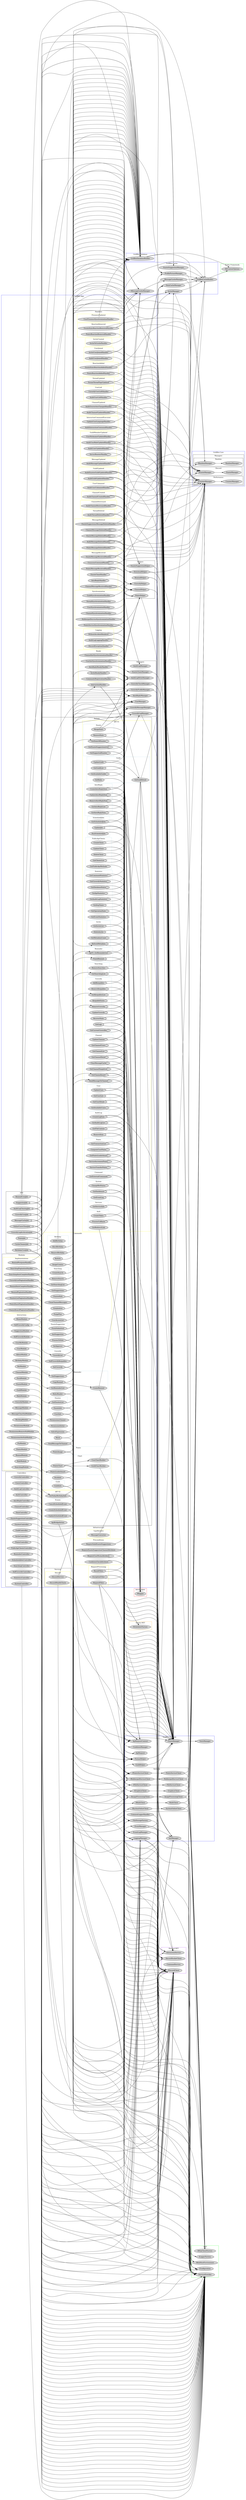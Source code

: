digraph GrillBot {
    rankdir=LR
    
    subgraph cluster_0 {
		node [style=filled];
		label = "GrillBot.Common";
		color=blue
		
		InitManager
		EventLogManager
		EventManager
		LoggingManager
		CommonLoggerHandler
		ITextsManager -> TextsManager
		FormatHelper
		GuildHelper
		FileStorageFactory
		ApiRequestContext
		ApiRequest
		CooldownManager
		
		subgraph cluster_0_1 {
            node [style=filled];
            label="Services";
            color=black;
            
            IGraphicsClient -> GraphicsClient
            IKachnaOnlineClient -> KachnaOnlineClient
            IMathClient -> MathClient
            IRubbergodServiceClient -> RubbergodServiceClient
            IFileServiceClient -> FileServiceClient
            IPointsServiceClient -> PointsServiceClient
            IImageProcessingClient -> ImageProcessingClient
		}
	}
	
	 subgraph cluster_1 {
		node [style=filled];
		label = "GrillBot.Database";
		color=blue
		
        GrillBotDatabaseBuilder
	}
	
	subgraph cluster_2 {
		node [style=filled];
		label = "GrillBot.Cache";
		color=blue
		
        GrillBotCacheBuilder
        
        IMessageCacheManager -> MessageCacheManager
        InviteManager
        ProfilePictureManager
        DataCacheManager
        EmoteSuggestionManager
	}
	
	subgraph cluster_3 {
		node [style=filled];
		label = "GrillBot.App";
		color=blue
		
        subgraph cluster_3_1 {
            node [style=filled];
            label="Actions";
            color=black;
            
            ApiBridgeAction
            
            subgraph cluster_3_1_1 {
                node[style=filled];
                label="API V1";
                color=yellow;
                
                subgraph cluster_3_1_1_1 {
                    node[style=filled];
                    label="AuditLog";
                    color=lightblue;
                    
                    CreateLogItem
                    GetAuditLogList
                    GetFileContent
                    RemoveItem
                }
                
                subgraph cluster_3_1_1_2 {
                    node[style=filled];
                    label="Auth";
                    color=lightblue;
                    
                    CreateToken
                    GetRedirectLink
                    ProcessCallback
                }
                
                subgraph cluster_3_1_1_3 {
                    node[style=filled];
                    label="AutoReply";
                    color=lightblue;
                    
                    CreateAutoReplyItem
                    GetAutoReplyItem
                    GetAutoReplyList
                    RemoveAutoReplyItem
                    UpdateAutoReplyItem
                }
                
                subgraph cluster_3_1_1_4 {
                    node[style=filled];
                    label="Channel";
                    color=lightblue;
                    
                    ClearMessageCache
                    GetChannelDetail
                    GetChannelList
                    GetChannelSimpleList
                    GetChannelUsers
                    GetChannelboard
                    ApiV1_SendMessageToChannel[label="SendMessageToChannel"]
                    UpdateChannel
                }
                
                subgraph cluster_3_1_1_5 {
                    node[style=filled];
                    label="Command";
                    color=lightblue;
                    
                    GetExternalCommands
                }
                
                subgraph cluster_3_1_1_6 {
                    node[style=filled];
                    label="Emote";
                    color=lightblue;
                    
                    GetEmoteSuggestionsList
                    GetStatsOfEmotes
                    GetSupportedEmotes
                    MergeStats
                    RemoveStats
                }
                
                subgraph cluster_3_1_1_7 {
                    node[style=filled];
                    label="Guild";
                    color=lightblue;
                    
                    GetAvailableGuilds
                    GetGuildDetail
                    GetGuildList
                    GetRoles
                    UpdateGuild
                }
                
                subgraph cluster_3_1_1_8 {
                    node[style=filled];
                    label="Invite";
                    color=lightblue;
                    
                    DeleteInvite
                    GetInviteList
                    GetMetadataCount
                    RefreshMetadata
                }
                
                subgraph cluster_3_1_1_9 {
                    node[style=filled];
                    label="Points";
                    color=lightblue;
                    
                    ComputeUserPoints
                    GetPointsLeaderboard
                    GetTransactionList
                    ServiceIncrementPoints
                    ServiceTransferPoints
                }
                
                subgraph cluster_3_1_1_10 {
                    node[style=filled];
                    label="PublicApiClients";
                    color=lightblue;
                    
                    CreateClient
                    DeleteClient
                    GetClientsList
                    GetPublicApiMethods
                    UpdateClient
                }
                
                subgraph cluster_3_1_1_11 {
                    node[style=filled];
                    label="Reminder";
                    color=lightblue;
                    
                    FinishRemind
                    ApiV1_GetReminderList
                }
                
                subgraph cluster_3_1_1_12 {
                    node[style=filled];
                    label="ScheduledJobs";
                    color=lightblue;
                    
                    GetScheduledJobs
                    RunScheduledJob
                    UpdateJob
                }
                
                subgraph cluster_3_1_1_13 {
                    node[style=filled];
                    label="Searching";
                    color=lightblue;
                    
                    ApiV1_GetSearchingList[label="GetSearchingList"]
                    RemoveSearches
                }
                
                subgraph cluster_3_1_1_14 {
                    node[style=filled];
                    label="Services";
                    color=lightblue;
                    
                    GetServiceInfo
                }
                
                subgraph cluster_3_1_1_15 {
                    node[style=filled];
                    label="Statistics";
                    color=lightblue;
                    
                    GetApiStatistics
                    GetAuditLogStatistics
                    GetAvgTimes
                    GetCommandStatistics
                    GetDatabaseStatus
                    GetEventStatistics
                    GetOperationStats
                    GetUnverifyStatistics
                }
                
                subgraph cluster_3_1_1_16 {
                    node[style=filled];
                    label="System";
                    color=lightblue;
                    
                    ChangeBotStatus
                    GetDashboard
                    GetEventLog
                }
                
                subgraph cluster_3_1_1_17 {
                    node[style=filled];
                    label="Unverify";
                    color=lightblue;
                    
                    AddKeepables
                    GetCurrentUnverifies
                    GetKeepablesList
                    GetLogs
                    KeepableExists
                    RecoverState
                    RemoveKeepables
                    RemoveUnverify
                    UpdateUnverify
                }
                
                subgraph cluster_3_1_1_18 {
                    node[style=filled];
                    label="User";
                    color=lightblue;
                    
                    GetAvailableUsers
                    GetUserDetail
                    GetUserList
                    UpdateUser
                }
            }
            
            subgraph cluster_3_1_2 {
                node[style=filled];
                label="API V2";
                color=yellow;
                
                GetTodayBirthdayInfo
                
                subgraph cluster_3_1_2_1 {
                    node[style=filled];
                    label="Events";
                    color=lightblue;
                    
                    CancelScheduledEvent
                    CreateScheduledEvent
                    UpdateScheduledEvent
                }
            }
            
            subgraph cluster_3_1_3 {
                node[style=filled];
                label="Commands";
                color=yellow;
                
                BotInfo
                ChannelInfo
                CleanChannelMessages
                DuckInfo
                Emojization
                GetChannelboard
                ImageCreator
                Mock
                PermissionsCleaner
                PermissionSetter
                PurgePins
                RolesReader
                Commands_SendMessageToChannel[label="SendMessageToChannel"]
                SolveExpression
                UserAccessList
                UserInfo
                
                subgraph cluster_3_1_3_1 {
                    node[style=filled];
                    label="Birthday";
                    color=lightblue;
                    
                    AddBirthday
                    HaveBirthday
                    RemoveBirthday
                }
                
                subgraph cluster_3_1_3_2 {
                    node[style=filled];
                    label="Emotes";
                    color=lightblue;
                    
                    EmoteInfo
                    GetEmotesList
                }
                
                subgraph cluster_3_1_3_3 {
                    node[style=filled];
                    label="EmoteSuggestion";
                    color=lightblue;
                    
                    FormSubmitted
                    InitSuggestion
                    ProcessToVote
                    SetApprove
                }
                
                subgraph cluster_3_1_3_4 {
                    node[style=filled];
                    label="Guild";
                    color=lightblue;
                    
                    GuildInfo
                }
                
                subgraph cluster_3_1_3_5 {
                    node[style=filled];
                    label="Points";
                    color=lightblue;
                    
                    PointsLeaderboard
                    PointsImage
                    
                    subgraph cluster_3_1_3_5_1 {
                        node[style=filled];
                        label="Chart";
                        color=lightblue;
                        
                        PointsChart
                        GuildChartBuilder
                        UserChartBuilder
                    }
                }
                
                subgraph cluster_3_1_3_6 {
                    node[style=filled];
                    label="Reminder";
                    color=lightblue;
                    
                    CopyRemind
                    CreateRemind
                    GetReminderList
                    Reminder_GetSuggestions[label="GetSuggestions"]
                }
                
                subgraph cluster_3_1_3_7 {
                    node[style=filled];
                    label="Searching";
                    color=lightblue;
                    
                    CreateSearch
                    GetSearchingList
                    Searching_GetSuggestions[label="GetSuggestions"]
                    RemoveSearch
                }
                
                subgraph cluster_3_1_3_8 {
                    node[style=filled];
                    label="Unverify";
                    color=lightblue;
                    
                    SelfUnverifyKeepables
                    UnverifyList
                    SetUnverify
                }
            }
        }
        
        subgraph cluster_3_2 {
            node [style=filled];
            label="Controllers";
            color=black;
            
            AuditLogController
            AuthController
            AutoReplyController
            ChannelController
            DataController
            EmoteSuggestionController
            EmotesController
            GuildController
            InviteController
            PointsController
            PublicApiClientsController
            ReminderController
            ScheduledJobsController
            SearchingController
            SelfUnverifyController
            StatisticsController
            SystemController
            UnverifyController
            UsersController
        }
        
        subgraph cluster_3_3 {
            node [style=filled];
            label="Handlers";
            color=black;
            
            InteractionHandler
            
            subgraph cluster_3_3_1 {
                node[style=filled];
                label="ChannelCreated";
                color=yellow;
                
                AuditChannelCreatedHandler
            }
            
            subgraph cluster_3_3_2 {
                node[style=filled];
                label="ChannelDestroyed";
                color=yellow;
                
                AuditChannelDestroyedHandler
            }
            
            subgraph cluster_3_3_3 {
                node[style=filled];
                label="ChannelUpdated";
                color=yellow;
                
                AuditChannelUpdatedHandler
                AuditOverwritesChangedHandler
            }
            
            subgraph cluster_3_3_4 {
                node[style=filled];
                label="GuildMemberUpdated";
                color=yellow;
                
                AuditUserRoleUpdatedHandler
                AuditUserUpdatedHandler
                ServerBoosterHandler
                UserNicknameUpdatedHandler
            }
            
            subgraph cluster_3_3_5 {
                node[style=filled];
                label="GuildUpdated";
                color=yellow;
                
                AuditEmotesGuildUpdatedHandler
                AuditGuildUpdatedHandler
            }
            
            subgraph cluster_3_3_6 {
                node[style=filled];
                label="InteractionCommandExecuted";
                color=yellow;
                
                AuditInteractionCommandHandler
                UpdateUserLanguageHandler
            }
            
            subgraph cluster_3_3_7 {
                node[style=filled];
                label="Logging";
                color=yellow;
                
                AuditLogLoggingHandler
                DiscordExceptionHandler
                WithoutAccidentRenderer
            }
            
            subgraph cluster_3_3_8 {
                node[style=filled];
                label="InviteCreated";
                color=yellow;
                
                InviteToCacheHandler
            }
            
            subgraph cluster_3_3_9 {
                node[style=filled];
                label="MessageDeleted";
                color=yellow;
                
                AuditMessageDeletedHandler
                ChannelMessageDeletedHandler
                EmoteMessageDeletedHandler
                EmoteSuggestionsMessageDeletedHandler
                PointsMessageDeletedHandler
            }
            
            subgraph cluster_3_3_10 {
                node[style=filled];
                label="MessageReceived";
                color=yellow;
                
                AutoReplyHandler
                ChannelMessageReceivedHandler
                EmoteChainHandler
                EmoteMessageReceivedHandler
                PointsMessageReceivedHandler
                UnsucessCommandHandler
            }
            
            subgraph cluster_3_3_11 {
                node[style=filled];
                label="MessageUpdated";
                color=yellow;
                
                AuditMessageUpdatedHandler
            }
            
            subgraph cluster_3_3_12 {
                node[style=filled];
                label="PresenceUpdated";
                color=yellow;
                
                UserPresenceSynchronizationHandler
            }
            
            subgraph cluster_3_3_13 {
                node[style=filled];
                label="ReactionAdded";
                color=yellow;
                
                EmoteStatsReactionAddedHandler
                PointsReactionAddedHandler
            }
            
            subgraph cluster_3_3_14 {
                node[style=filled];
                label="ReactionRemoved";
                color=yellow;
                
                EmoteStatsReactionRemovedHandler
                PointsReactionRemovedHandler
            }
            
            subgraph cluster_3_3_15 {
                node[style=filled];
                label="Ready";
                color=yellow;
                
                AutoReplyReadyHandler
                ChannelInitSynchronizationHandler
                CommandsRegistrationHandler
                InviteReadyHandler
                UserInitSynchronizationHandler
            }
            
            subgraph cluster_3_3_16 {
                node[style=filled];
                label="Synchronization";
                color=yellow;
                
                ChannelSynchronizationHandler
                GuildSynchronizationHandler
                PointsServiceSynchronizationHandler
                RubbergodServiceSynchronizationHandler
                ThreadSynchronizationHandler
                UserSynchronizationHandler
            }
            
            subgraph cluster_3_3_17 {
                node[style=filled];
                label="ThreadDeleted";
                color=yellow;
                
                AuditThreadDeletedHandler
            }
            
            subgraph cluster_3_3_18 {
                node[style=filled];
                label="ThreadUpdated";
                color=yellow;
                
                ForumThreadTagsUpdated
            }
            
            subgraph cluster_3_3_19 {
                node[style=filled];
                label="UserJoined";
                color=yellow;
                
                AuditUserJoinedHandler
                InviteUserJoinedHandler
            }
            
            subgraph cluster_3_3_20 {
                node[style=filled];
                label="UserLeft";
                color=yellow;
                
                AuditUserLeftHandler
                UnverifyUserLeftHandler
            }
            
            subgraph cluster_3_3_21 {
                node[style=filled];
                label="UserUnbanned";
                color=yellow;
                
                AuditUserUnbannedHandler
            }
        }
        
        subgraph cluster_3_4 {
            node [style=filled];
            label="Helpers";
            color=black;
            
            DownloadHelper
            EmoteSuggestionHelper
            PointsHelper
            ChannelHelper
            RemindHelper
            UnverifyHelper
        }
        
        subgraph cluster_3_5 {
            node [style=filled];
            label="Infrastructure";
            color=black;
            
            subgraph cluster_3_5_1 {
                node[style=filled];
                label="Preconditions";
                color=yellow;
                
                CooldownCheckAttribute
                RequireEmoteSuggestionChannelAttribute
                RequireValidEmoteSuggestions
                RequireUserPermsAttribute
            }
            
            subgraph cluster_3_5_2 {
                node[style=filled];
                label="TypeReaders";
                color=yellow;
                
                MessageConverter -> { IMessageCacheManager }
            }
            
            subgraph cluster_3_5_3 {
                node[style=filled];
                label="RequestProcessing";
                color=yellow;
                
                ExceptionFilter
                RequestFilter
                ResultFilter
            }
        }
        
        subgraph cluster_3_6 {
            node [style=filled];
            label="Jobs";
            color=black;
            
            AuditLogClearingJob
            BirthdayCronJob
            MessageCacheJob
            OnlineUsersCleanJob
            PointsJob
            RemindCronJob
            UnverifyCronJob
            SuggestionJob
            CacheCleanerJob
            UnverifyLogArchivationJob
        }
        
        subgraph cluster_3_7 {
            node [style=filled];
            label="Managers";
            color=black;
            
            AuditLogManager
            AuditLogWriteManager
            AutoReplyManager
            EmoteChainManager
            UserManager
            UnverifyLogManager
            UnverifyProfileManager
            UnverifyMessageManager
            UnverifyCheckManager
        }
        
        subgraph cluster_3_8 {
            node [style=filled];
            label="Modules";
            color=black;
            
            subgraph cluster_3_8_1 {
                node[style=filled];
                label="Implementations";
                color=yellow;

                PointsBoardPaginationHandler
                RemindAutoCompleteHandler
                RemindPostponeHandler
                RemindPaginationHandler
                SearchingAutoCompleteHandler
                SearchingPaginationHandler
                UnverifyListPaginationHandler
                ChannelboardPaginationHandler
                EmotesListPaginationHandler
            }
            
            subgraph cluster_3_8_2 {
                node[style=filled];
                label="Interactions";
                color=yellow;
                
                SelfUnverifyModule
                UserMeModule
                UserModule
                AdminModule
                BirthdayModule
                BotModule
                SelfUnverifyConfig
                ChannelModule
                DuckModule
                EmoteModule
                GuildModule
                MathModule
                MemeModule
                MessageModule
                MessageClearSubModule
                MockingModule
                PermissionsModule
                PermissionsRemoveSubModule
                PermissionsSetSubModule
                PinModule
                PointsModule
                RemindModule
                RoleModule
                SearchingModule
                SuggestionModule
                UnverifyModule
            }
        }
        
        subgraph cluster_3_9 {
            node [style=filled];
            label="Services";
            color=black;
            
            subgraph cluster_3_9_1 {
                node[style=filled];
                label="Discord";
                color=yellow;
                
                DiscordHealthCheck
                DiscordService
            }
        }
	}
	
	subgraph cluster_4 {
	    node [style=filled];
	    label = "GrillBot.Core";
	    color=blue
	    
	    subgraph cluster_4_1 {
	        node [style=filled];
            label="Managers";
            color=black;
            
            subgraph cluster_4_1_1 {
	            node [style=filled];
                label="Discord";
                color=black;
                
                IEmoteManager -> EmoteManager
	        }
            
            subgraph cluster_4_1_2 {
	            node [style=filled];
                label="Performance";
                color=black;
                
                ICounterManager -> CounterManager
	        }
	        
	        subgraph cluster_4_1_3 {
	            node [style=filled];
                label="Random";
                color=black;
                
                IRandomManager -> RandomManager
	        }
	    }
	}
	
	subgraph cluster_100 {
	    node[style=filled];
	    label = ".NET"
	    color=green
	    
	    ILoggerFactory
	    IServiceProvider
	    IConfiguration
	    IHttpClientFactory
	    IWebHostEnvironment
	}
	
	subgraph cluster_101 {
	    node[style=filled];
	    label = "Discord.NET"
	    color=purple
	    
	    DiscordSocketClient
	    InteractionService
	    CommandService
	    IDiscordClient
	}
	
	subgraph cluster_102 {
	    node[style=filled];
	    label = "Entity Framework"
	    color=green
	    
	    DbContextOptions
	}
	
	subgraph cluster_103 {
	    node[style=filled];
	    label = "AutoMapper"
	    color=red
	    
	    IMapper
	}
	
	subgraph cluster_104 {
	    node[style=filled];
	    label = "Quartz.NET"
	    color=orange
	    
	    ISchedulerFactory
	}
	
	InitManager -> { ILoggerFactory }
	EventLogManager -> { DiscordSocketClient InteractionService }
	LoggingManager -> { DiscordSocketClient InteractionService IServiceProvider }
	CommonLoggerHandler -> { ILoggerFactory }
	FormatHelper -> { ITextsManager }
	GuildHelper -> { ITextsManager }
	FileStorageFactory -> { IConfiguration }
	GrillBotDatabaseBuilder -> { DbContextOptions ICounterManager }
	GrillBotCacheBuilder -> { IServiceProvider DbContextOptions ICounterManager }
	CreateLogItem -> { ApiRequestContext AuditLogWriteManager ITextsManager }
	GetAuditLogList -> { ApiRequestContext GrillBotDatabaseBuilder IMapper ITextsManager FileStorageFactory IFileServiceClient }
	GetFileContent -> { ApiRequestContext GrillBotDatabaseBuilder FileStorageFactory ITextsManager }
	RemoveItem -> { ApiRequestContext GrillBotDatabaseBuilder ITextsManager FileStorageFactory IFileServiceClient }
	CreateToken -> { ApiRequestContext IHttpClientFactory IDiscordClient ITextsManager GrillBotDatabaseBuilder IConfiguration }
	GetRedirectLink -> { ApiRequestContext IConfiguration }
	ProcessCallback -> { ApiRequestContext IConfiguration IHttpClientFactory }
	CreateAutoReplyItem -> { ApiRequestContext AutoReplyManager GrillBotDatabaseBuilder IMapper }
	GetAutoReplyItem -> { ApiRequestContext GrillBotDatabaseBuilder IMapper ITextsManager }
	GetAutoReplyList -> { ApiRequestContext GrillBotDatabaseBuilder IMapper }
	RemoveAutoReplyItem -> { ApiRequestContext GrillBotDatabaseBuilder ITextsManager AutoReplyManager }
	UpdateAutoReplyItem -> { ApiRequestContext AutoReplyManager GrillBotDatabaseBuilder IMapper ITextsManager }
	ClearMessageCache -> { ApiRequestContext IDiscordClient IMessageCacheManager AuditLogWriteManager }
	GetChannelDetail -> { ApiRequestContext GrillBotDatabaseBuilder ITextsManager IMapper IDiscordClient IMessageCacheManager }
	GetChannelList -> { ApiRequestContext GrillBotDatabaseBuilder IDiscordClient IMessageCacheManager IMapper }
	GetChannelSimpleList -> { ApiRequestContext IDiscordClient IMapper GrillBotDatabaseBuilder ITextsManager }
	GetChannelUsers -> { ApiRequestContext GrillBotDatabaseBuilder IMapper }
	GetChannelboard -> { ApiRequestContext IDiscordClient GrillBotDatabaseBuilder IMapper }
	ApiV1_SendMessageToChannel -> { ApiRequestContext ITextsManager IDiscordClient IMessageCacheManager }
	UpdateChannel -> { ApiRequestContext GrillBotDatabaseBuilder AuditLogWriteManager ITextsManager AutoReplyManager ChannelHelper PointsHelper IDiscordClient }
	GetExternalCommands -> { ApiRequestContext IRubbergodServiceClient }
	GetEmoteSuggestionsList -> { ApiRequestContext GrillBotDatabaseBuilder IMapper }
	GetStatsOfEmotes -> { ApiRequestContext GrillBotDatabaseBuilder IMapper IEmoteManager }
	GetSupportedEmotes -> { ApiRequestContext IMapper IEmoteManager }
	MergeStats -> { ApiRequestContext GrillBotDatabaseBuilder AuditLogWriteManager IEmoteManager }
	RemoveStats -> { ApiRequestContext GrillBotDatabaseBuilder AuditLogWriteManager }
	GetAvailableGuilds -> { ApiRequestContext GrillBotDatabaseBuilder IDiscordClient }
	GetGuildDetail -> { ApiRequestContext GrillBotDatabaseBuilder IMapper IDiscordClient GrillBotCacheBuilder ITextsManager IPointsServiceClient }
	GetGuildList -> { ApiRequestContext GrillBotDatabaseBuilder IMapper IDiscordClient }
	GetRoles -> { ApiRequestContext IDiscordClient }
	UpdateGuild -> { ApiRequestContext IDiscordClient GrillBotDatabaseBuilder GetGuildDetail ITextsManager }
	GetInviteList -> { ApiRequestContext GrillBotDatabaseBuilder IMapper }
	GetMetadataCount -> { ApiRequestContext InviteManager }
	RefreshMetadata -> { ApiRequestContext IDiscordClient InviteManager AuditLogWriteManager }
	ComputeUserPoints -> { ApiRequestContext GrillBotDatabaseBuilder IDiscordClient IMapper IPointsServiceClient }
	GetPointsLeaderboard -> { ApiRequestContext IDiscordClient GrillBotDatabaseBuilder IMapper IPointsServiceClient }
	GetTransactionList -> { ApiRequestContext GrillBotDatabaseBuilder IMapper IPointsServiceClient }
	ServiceIncrementPoints -> { ApiRequestContext IDiscordClient ITextsManager PointsHelper IPointsServiceClient }
	ServiceTransferPoints -> { ApiRequestContext IDiscordClient ITextsManager PointsHelper IPointsServiceClient }
	FinishRemind -> { ApiRequestContext GrillBotDatabaseBuilder AuditLogWriteManager IDiscordClient ITextsManager }
	ApiV1_GetReminderList -> { ApiRequestContext GrillBotDatabaseBuilder IMapper }
	ApiV1_GetSearchingList -> { ApiRequestContext IDiscordClient GrillBotDatabaseBuilder IMapper }
	RemoveSearches -> { ApiRequestContext GrillBotDatabaseBuilder }
	GetApiStatistics -> { ApiRequestContext GrillBotDatabaseBuilder }
	GetAuditLogStatistics -> { ApiRequestContext GrillBotDatabaseBuilder }
	GetCommandStatistics -> { ApiRequestContext GrillBotDatabaseBuilder }
	GetDatabaseStatus -> { ApiRequestContext GrillBotDatabaseBuilder GrillBotCacheBuilder }
	GetEventStatistics -> { ApiRequestContext EventLogManager }
	GetUnverifyStatistics -> { ApiRequestContext GrillBotDatabaseBuilder }
	ChangeBotStatus -> { ApiRequestContext InitManager }
	GetEventLog -> { ApiRequestContext EventLogManager }
	AddKeepables -> { ApiRequestContext GrillBotDatabaseBuilder ITextsManager }
	GetCurrentUnverifies -> { ApiRequestContext IMapper IDiscordClient GrillBotDatabaseBuilder }
	GetKeepablesList -> { ApiRequestContext GrillBotDatabaseBuilder }
	GetLogs -> { ApiRequestContext IDiscordClient IMapper GrillBotDatabaseBuilder }
	KeepableExists -> { ApiRequestContext GrillBotDatabaseBuilder }
	RecoverState -> { ApiRequestContext GrillBotDatabaseBuilder ITextsManager IDiscordClient UnverifyLogManager }
	RemoveKeepables -> { ApiRequestContext GrillBotDatabaseBuilder ITextsManager }
	RemoveUnverify -> { ApiRequestContext IDiscordClient ITextsManager GrillBotDatabaseBuilder UnverifyMessageManager UnverifyLogManager LoggingManager UnverifyHelper }
	UpdateUnverify -> { ApiRequestContext IDiscordClient ITextsManager GrillBotDatabaseBuilder UnverifyLogManager UnverifyMessageManager }
	GetAvailableUsers -> { ApiRequestContext IDiscordClient GrillBotDatabaseBuilder }
	GetUserDetail -> { ApiRequestContext GrillBotDatabaseBuilder IMapper IDiscordClient ITextsManager IPointsServiceClient }
	GetUserList -> { ApiRequestContext GrillBotDatabaseBuilder IMapper IDiscordClient }
	UpdateUser -> { ApiRequestContext GrillBotDatabaseBuilder AuditLogWriteManager ITextsManager PointsHelper IDiscordClient }
	GetTodayBirthdayInfo -> { ApiRequestContext GrillBotDatabaseBuilder IDiscordClient IConfiguration ITextsManager }
	Emojization -> { ITextsManager }
	ImageCreator -> { ProfilePictureManager IImageProcessingClient }
	PointsLeaderboard -> { GrillBotDatabaseBuilder ITextsManager FormatHelper IPointsServiceClient }
	AuditLogController -> { IServiceProvider }
	AuthController -> { IServiceProvider }
	AutoReplyController -> { IServiceProvider }
	ChannelController -> { IServiceProvider }
	DataController -> { IServiceProvider }
	EmoteSuggestionController -> { IServiceProvider }
	EmotesController -> { IServiceProvider }
	GuildController -> { IServiceProvider }
	InviteController -> { IServiceProvider }
	PointsController -> { IServiceProvider }
	ReminderController -> { IServiceProvider }
	SearchingController -> { IServiceProvider }
	SelfUnverifyController -> { IServiceProvider }
	StatisticsController -> { IServiceProvider }
	SystemController -> { IServiceProvider }
	UnverifyController -> { IServiceProvider }
	UsersController -> { IServiceProvider }
	InteractionHandler -> { DiscordSocketClient IServiceProvider InteractionService InitManager }
	RequireEmoteSuggestionChannelAttribute -> { GrillBotDatabaseBuilder }
	RequireValidEmoteSuggestions -> { GrillBotDatabaseBuilder }
	RequireUserPermsAttribute -> { ITextsManager GrillBotDatabaseBuilder }
	ExceptionFilter -> { ApiRequest AuditLogWriteManager ApiRequestContext LoggingManager }
	RequestFilter -> { ApiRequest ApiRequestContext IDiscordClient UserManager }
	ResultFilter -> { ApiRequest AuditLogWriteManager ApiRequestContext }
	PointsBoardPaginationHandler -> { PointsLeaderboard }
	RemindAutoCompleteHandler -> { Reminder_GetSuggestions }
	SearchingAutoCompleteHandler -> { Searching_GetSuggestions }
	SearchingPaginationHandler -> { GetSearchingList }
	SelfUnverifyModule -> { IServiceProvider }
	UserMeModule -> { IServiceProvider }
	BirthdayModule -> { IServiceProvider }
	BotModule -> { IServiceProvider }
	SelfUnverifyConfig -> { ITextsManager IServiceProvider }
	ChannelModule -> { IServiceProvider }
	DuckModule -> { IServiceProvider }
	EmoteModule -> { IServiceProvider }
	GuildModule -> { IServiceProvider }
	MathModule -> { IServiceProvider }
	MemeModule -> { IRandomManager IConfiguration IServiceProvider }
	MockingModule -> { IServiceProvider }
	PointsModule -> { IServiceProvider }
	RemindModule -> { IServiceProvider }
	SearchingModule -> { IServiceProvider }
	SuggestionModule -> { IServiceProvider }
	AuditLogClearingJob -> { GrillBotDatabaseBuilder IServiceProvider FileStorageFactory AuditLogWriteManager IDiscordClient InitManager LoggingManager IFileServiceClient }
	AuditLogLoggingHandler -> { AuditLogWriteManager IConfiguration }
	AuditLogWriteManager -> { GrillBotDatabaseBuilder }
	BirthdayCronJob -> { IConfiguration IDiscordClient GetTodayBirthdayInfo GrillBotDatabaseBuilder IServiceProvider InitManager LoggingManager }
	DiscordHealthCheck -> { DiscordSocketClient }
	DiscordService -> { DiscordSocketClient IConfiguration IServiceProvider IWebHostEnvironment InteractionService AuditLogWriteManager LoggingManager EventLogManager EventManager InteractionHandler }
	RemindCronJob -> { IServiceProvider AuditLogWriteManager IDiscordClient InitManager LoggingManager FinishRemind GrillBotDatabaseBuilder }
	RemindHelper -> { IDiscordClient ITextsManager }
	SuggestionJob -> { IServiceProvider AuditLogWriteManager IDiscordClient InitManager LoggingManager EmoteSuggestionHelper GrillBotDatabaseBuilder IMessageCacheManager ITextsManager }
	UnverifyCheckManager -> { GrillBotDatabaseBuilder IConfiguration IWebHostEnvironment ITextsManager }
	UnverifyCronJob -> { IServiceProvider AuditLogWriteManager IDiscordClient InitManager LoggingManager RemoveUnverify GrillBotDatabaseBuilder }
	UnverifyLogManager -> { IDiscordClient GrillBotDatabaseBuilder }
	UnverifyMessageManager -> { ITextsManager }
	UnverifyProfileManager -> { GrillBotDatabaseBuilder ITextsManager }
	PointsJob -> { IServiceProvider AuditLogWriteManager IDiscordClient InitManager LoggingManager IPointsServiceClient }
	OnlineUsersCleanJob -> { IServiceProvider AuditLogWriteManager IDiscordClient GrillBotDatabaseBuilder InitManager LoggingManager }
	DiscordExceptionHandler -> { IDiscordClient IConfiguration IServiceProvider }
	MessageCacheJob -> { IServiceProvider AuditLogWriteManager IDiscordClient InitManager IMessageCacheManager LoggingManager }
	MessageCacheManager -> { DiscordSocketClient InitManager GrillBotCacheBuilder ICounterManager }
	InviteManager -> { GrillBotCacheBuilder ICounterManager }
	ProfilePictureManager -> { GrillBotCacheBuilder ICounterManager }
	CleanChannelMessages -> { ITextsManager }
	PurgePins -> { ITextsManager }
	RolesReader -> { FormatHelper ITextsManager }
	Commands_SendMessageToChannel -> { IHttpClientFactory ApiV1_SendMessageToChannel ITextsManager }
	MessageClearSubModule -> { IServiceProvider }
	PermissionsRemoveSubModule -> { IServiceProvider }
	PinModule -> { IServiceProvider }
	RoleModule -> { IServiceProvider }
	AdminModule -> { IServiceProvider }
	UserInfo -> { GrillBotDatabaseBuilder IConfiguration ITextsManager IPointsServiceClient }
	UserModule -> { IServiceProvider }
	UnverifyList -> { GrillBotDatabaseBuilder ITextsManager FormatHelper }
	UnverifyListPaginationHandler -> { UnverifyList }
	UnverifyModule -> { IServiceProvider }
	UserAccessList -> { ITextsManager }
	GetChannelboard -> { GrillBotDatabaseBuilder ITextsManager FormatHelper }
	ChannelboardPaginationHandler -> { GetChannelboard }
	RemindPostponeHandler -> { GrillBotDatabaseBuilder }
	CancelScheduledEvent -> { ApiRequestContext IDiscordClient ITextsManager }
	CreateScheduledEvent -> { ApiRequestContext IDiscordClient ITextsManager }
	UpdateScheduledEvent -> { ApiRequestContext IDiscordClient ITextsManager }
	GetAvgTimes -> { ApiRequestContext GrillBotDatabaseBuilder }
	CooldownCheckAttribute -> { CooldownManager ITextsManager }
	GetScheduledJobs -> { ApiRequestContext GrillBotDatabaseBuilder ISchedulerFactory DataCacheManager }
	RunScheduledJob -> { ApiRequestContext ISchedulerFactory }
	ScheduledJobsController -> { IServiceProvider }
	CreateClient -> { ApiRequestContext GrillBotDatabaseBuilder }
	DeleteClient -> { ApiRequestContext GrillBotDatabaseBuilder }
	GetClientsList -> { ApiRequestContext GrillBotDatabaseBuilder }
	GetPublicApiMethods -> { ApiRequestContext }
	PublicApiClientsController -> { IServiceProvider }
	UpdateClient -> { ApiRequestContext GrillBotDatabaseBuilder ITextsManager }
	DataCacheManager -> { GrillBotCacheBuilder }
	WithoutAccidentRenderer -> { ProfilePictureManager DataCacheManager IImageProcessingClient }
	UpdateJob -> { ApiRequestContext DataCacheManager ISchedulerFactory ITextsManager }
	GetSearchingList -> { ApiV1_GetSearchingList GrillBotDatabaseBuilder ITextsManager }
	CopyRemind -> { GrillBotDatabaseBuilder ITextsManager CreateRemind }
	CreateRemind -> { ITextsManager IConfiguration FormatHelper GrillBotDatabaseBuilder }
	Reminder_GetSuggestions -> { GrillBotDatabaseBuilder ITextsManager }
	GetReminderList -> { ApiV1_GetReminderList ITextsManager GrillBotDatabaseBuilder }
	RemindPaginationHandler -> { GetReminderList }
	ChannelInfo -> { ITextsManager FormatHelper GrillBotDatabaseBuilder }
	UnverifyHelper -> { GrillBotDatabaseBuilder }
	GetDashboard -> { ApiRequestContext IWebHostEnvironment IDiscordClient InitManager ICounterManager GrillBotDatabaseBuilder LoggingManager IGraphicsClient IRubbergodServiceClient IFileServiceClient IPointsServiceClient IImageProcessingClient }
	AuditMessageDeletedHandler -> { IMessageCacheManager FileStorageFactory AuditLogWriteManager ICounterManager DownloadHelper IFileServiceClient }
	ChannelMessageDeletedHandler -> { IMessageCacheManager GrillBotDatabaseBuilder IDiscordClient }
	EmoteMessageDeletedHandler -> { IEmoteManager IMessageCacheManager GrillBotDatabaseBuilder IDiscordClient }
	EmoteSuggestionsMessageDeletedHandler -> { IMessageCacheManager GrillBotDatabaseBuilder }
	PointsMessageDeletedHandler -> { IPointsServiceClient }
	AutoReplyHandler -> { AutoReplyManager }
	ChannelMessageReceivedHandler -> { IDiscordClient GrillBotDatabaseBuilder }
	EmoteChainHandler -> { EmoteChainManager }
    EmoteMessageReceivedHandler -> { IEmoteManager IDiscordClient GrillBotDatabaseBuilder }
    PointsMessageReceivedHandler -> { PointsHelper IPointsServiceClient }
    UnsucessCommandHandler -> { ITextsManager InteractionService GrillBotDatabaseBuilder DataCacheManager ChannelHelper IRubbergodServiceClient }
    UserPresenceSynchronizationHandler -> { GrillBotDatabaseBuilder }
    AutoReplyReadyHandler -> { AutoReplyManager }
    ChannelInitSynchronizationHandler -> { GrillBotDatabaseBuilder IDiscordClient }
    CommandsRegistrationHandler -> { InteractionService IDiscordClient LoggingManager }
    InviteReadyHandler -> { ApiRequestContext IDiscordClient RefreshMetadata }
    UserInitSynchronizationHandler -> { GrillBotDatabaseBuilder IDiscordClient }
    DownloadHelper -> { ICounterManager IHttpClientFactory }
    PointsHelper -> { IDiscordClient IPointsServiceClient GrillBotDatabaseBuilder }
    AutoReplyManager -> { GrillBotDatabaseBuilder }
    EmoteChainManager -> { IConfiguration }
    EventManager -> { IDiscordClient IServiceProvider InitManager ICounterManager InteractionService }
    AuditUserRoleUpdatedHandler -> { AuditLogManager ICounterManager GrillBotDatabaseBuilder AuditLogWriteManager }
    AuditUserUpdatedHandler -> { ICounterManager AuditLogWriteManager }
    ServerBoosterHandler -> { GrillBotDatabaseBuilder IConfiguration }
    AuditUserJoinedHandler -> { AuditLogWriteManager }
    InviteUserJoinedHandler -> { IDiscordClient InviteManager AuditLogWriteManager GrillBotDatabaseBuilder }
    InviteToCacheHandler -> { InviteManager }
    AuditChannelUpdatedHandler -> { ICounterManager AuditLogWriteManager }
    AuditOverwritesChangedHandler -> { AuditLogManager GrillBotDatabaseBuilder ICounterManager AuditLogWriteManager }
    AuditEmotesGuildUpdatedHandler -> { ICounterManager AuditLogWriteManager }
    AuditGuildUpdatedHandler -> { ICounterManager AuditLogWriteManager }
    AuditThreadDeletedHandler -> { ChannelHelper ICounterManager AuditLogWriteManager GrillBotDatabaseBuilder }
    ChannelHelper -> { GrillBotDatabaseBuilder IDiscordClient }
    EmoteStatsReactionRemovedHandler -> { IEmoteManager IMessageCacheManager GrillBotDatabaseBuilder }
    PointsReactionRemovedHandler -> { IPointsServiceClient }
    EmoteStatsReactionAddedHandler -> { IEmoteManager IMessageCacheManager GrillBotDatabaseBuilder }
    PointsReactionAddedHandler -> { IMessageCacheManager PointsHelper IPointsServiceClient }
    AuditChannelDestroyedHandler -> { ICounterManager AuditLogWriteManager }
    AuditUserUnbannedHandler -> { ICounterManager AuditLogWriteManager }
    AuditUserLeftHandler -> { ICounterManager AuditLogWriteManager }
    AuditMessageUpdatedHandler -> { IMessageCacheManager AuditLogWriteManager }
    AuditChannelCreatedHandler -> { ICounterManager AuditLogWriteManager }
    AuditInteractionCommandHandler -> { AuditLogWriteManager }
    PointsImage -> { GrillBotDatabaseBuilder ProfilePictureManager ITextsManager IPointsServiceClient IImageProcessingClient }
    DeleteInvite -> { ApiRequestContext GrillBotDatabaseBuilder ITextsManager }
    AddBirthday -> { GrillBotDatabaseBuilder }
    HaveBirthday -> { GrillBotDatabaseBuilder }
    RemoveBirthday -> { GrillBotDatabaseBuilder }
    Mock -> { IConfiguration IRandomManager }
    UserManager -> { GrillBotDatabaseBuilder }
    EmotesListPaginationHandler -> { GetEmotesList }
    GetEmotesList -> { GetStatsOfEmotes ITextsManager }
    EmoteInfo -> { GrillBotDatabaseBuilder IDiscordClient ITextsManager FormatHelper }
    PointsChart -> { IServiceProvider IPointsServiceClient IImageProcessingClient GuildChartBuilder UserChartBuilder }
    GraphicsClient -> { IHttpClientFactory ICounterManager }
    CreateSearch -> { GrillBotDatabaseBuilder }
    Searching_GetSuggestions -> { UserManager ApiV1_GetSearchingList }
    RemoveSearch -> { UserManager GrillBotDatabaseBuilder ITextsManager }
    UnverifyUserLeftHandler -> { GrillBotDatabaseBuilder }
    SetUnverify -> { UnverifyHelper UnverifyCheckManager UnverifyProfileManager UnverifyMessageManager UnverifyLogManager LoggingManager GrillBotDatabaseBuilder }
    EmoteSuggestionManager -> { GrillBotCacheBuilder }
    InitSuggestion -> { ITextsManager DownloadHelper EmoteSuggestionManager }
    EmoteSuggestionHelper -> { ITextsManager }
    FormSubmitted -> { EmoteSuggestionManager ITextsManager GrillBotDatabaseBuilder EmoteSuggestionHelper }
    ProcessToVote -> { GrillBotDatabaseBuilder ITextsManager EmoteSuggestionHelper IMessageCacheManager IDiscordClient }
    SetApprove -> { GrillBotDatabaseBuilder IMessageCacheManager IDiscordClient ITextsManager EmoteSuggestionHelper }
    BotInfo -> { ITextsManager }
    SelfUnverifyKeepables -> { GetKeepablesList ITextsManager }
    DuckInfo -> { IKachnaOnlineClient ITextsManager IConfiguration LoggingManager }
    KachnaOnlineClient -> { IHttpClientFactory ICounterManager }
    GuildInfo -> { GuildHelper UserManager ITextsManager }
    MathClient -> { ICounterManager IHttpClientFactory }
    SolveExpression -> { IMathClient ITextsManager }
    UpdateUserLanguageHandler -> { GrillBotDatabaseBuilder }
    UserNicknameUpdatedHandler -> { GrillBotDatabaseBuilder }
    GetOperationStats -> { ApiRequestContext ICounterManager }
    RubbergodServiceClient -> { ICounterManager IHttpClientFactory }
    MessageModule -> { IServiceProvider }
    PermissionsModule -> { IServiceProvider }
    FileServiceClient -> { ICounterManager IHttpClientFactory }
    GetServiceInfo -> { ApiRequestContext IGraphicsClient IRubbergodServiceClient IFileServiceClient LoggingManager IPointsServiceClient IImageProcessingClient }
    CacheCleanerJob -> { IServiceProvider GrillBotCacheBuilder IDiscordClient InitManager LoggingManager }
    ForumThreadTagsUpdated -> { ICounterManager AuditLogWriteManager GrillBotDatabaseBuilder }
    UnverifyLogArchivationJob -> { IServiceProvider GrillBotDatabaseBuilder FileStorageFactory IDiscordClient InitManager LoggingManager }
    ApiBridgeAction -> { ApiRequestContext IServiceProvider IRubbergodServiceClient }
    PermissionsSetSubModule -> { IServiceProvider }
    PointsServiceClient -> { ICounterManager IHttpClientFactory }
    ChannelSynchronizationHandler -> { GrillBotDatabaseBuilder }
    GuildSynchronizationHandler -> { GrillBotDatabaseBuilder }
    PointsServiceSynchronizationHandler -> { IPointsServiceClient PointsHelper GrillBotDatabaseBuilder IDiscordClient }
    RubbergodServiceSynchronizationHandler -> { IRubbergodServiceClient GrillBotDatabaseBuilder }
    ThreadSynchronizationHandler -> { GrillBotDatabaseBuilder }
    UserSynchronizationHandler -> { GrillBotDatabaseBuilder }
    GuildChartBuilder -> { ITextsManager }
    ImageProcessingClient -> { ICounterManager IHttpClientFactory }
    UserChartBuilder -> { ITextsManager IRandomManager }
}
